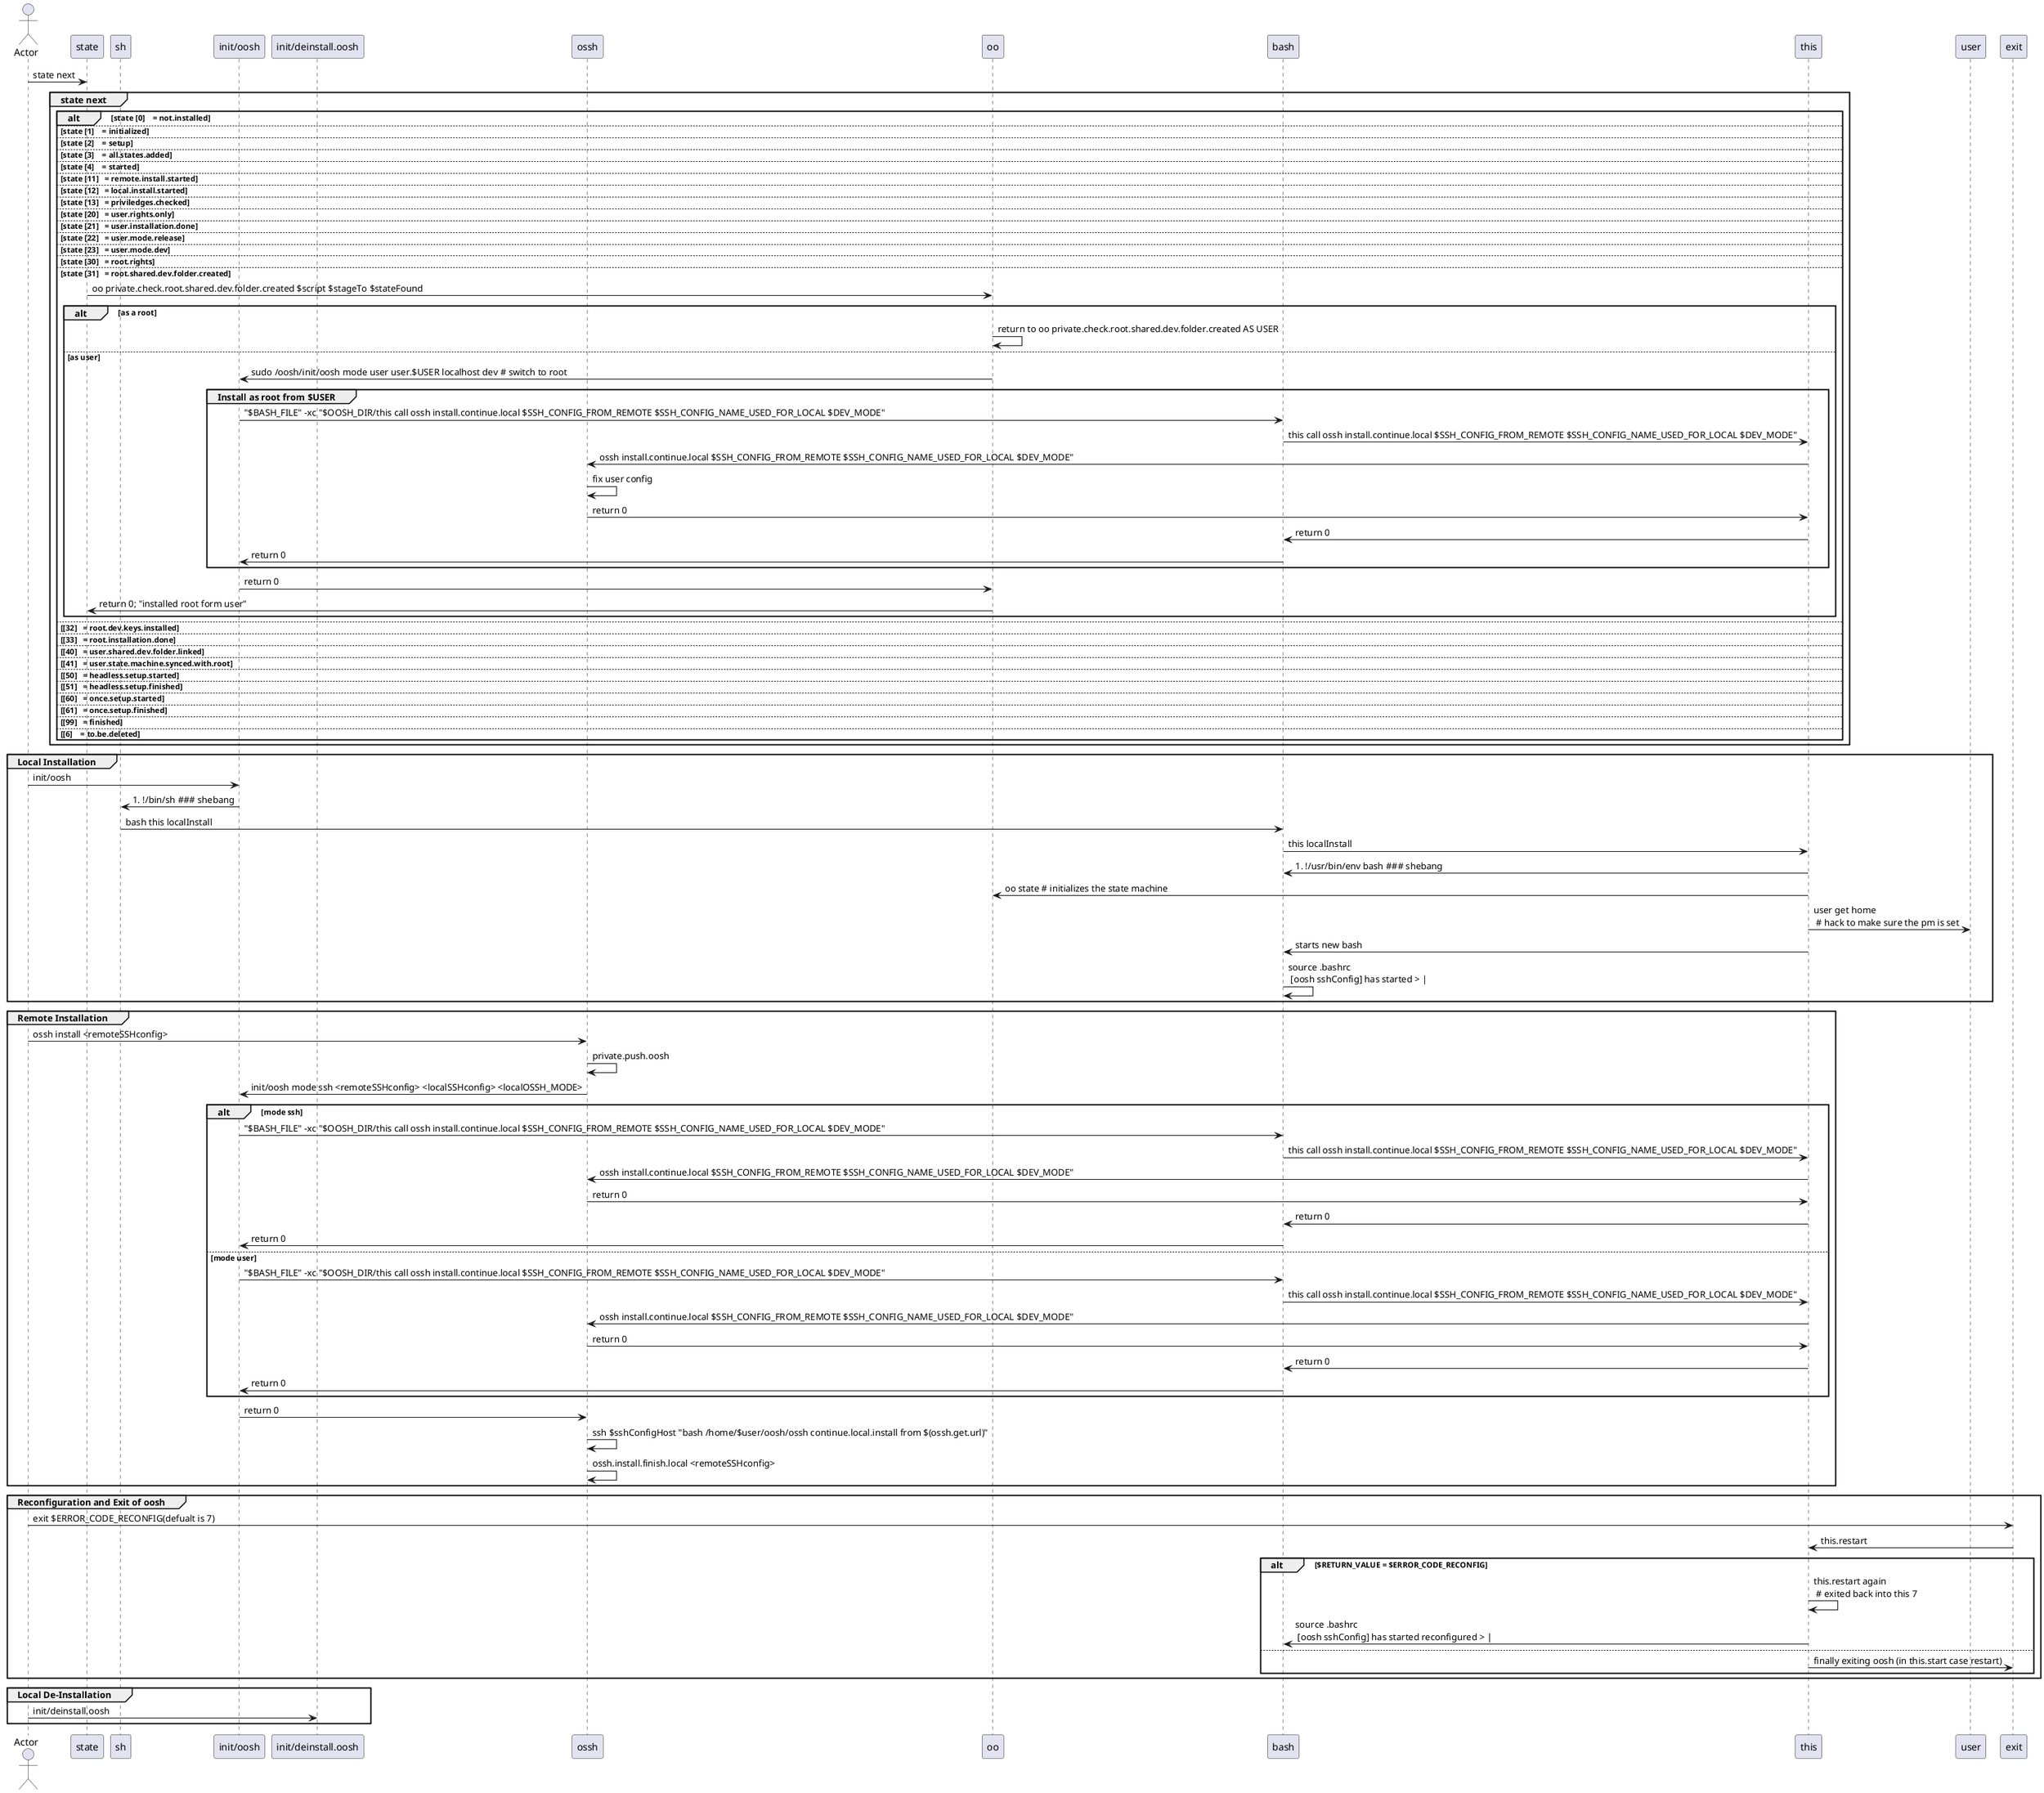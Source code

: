 @startuml
actor Actor as a
participant state
participant sh
participant "init/oosh" as oosh 
participant "init/deinstall.oosh" as deinstall.oosh 
participant ossh
participant oo
participant bash
participant this

a -> state: state next
group state next
    alt state [0]    = not.installed
    else state [1]    = initialized
    else state [2]    = setup
    else state [3]    = all.states.added
    else state [4]    = started
    else state [11]   = remote.install.started
    else state [12]   = local.install.started
    else state [13]   = priviledges.checked
    else state [20]   = user.rights.only
    else state [21]   = user.installation.done
    else state [22]   = user.mode.release
    else state [23]   = user.mode.dev
    else state [30]   = root.rights
    else state [31]   = root.shared.dev.folder.created
        state -> oo: oo private.check.root.shared.dev.folder.created $script $stageTo $stateFound
        alt as a root
            oo -> oo: return to oo private.check.root.shared.dev.folder.created AS USER
        else as user
            oo -> oosh: sudo ~/oosh/init/oosh mode user user.$USER localhost dev # switch to root
            group Install as root from $USER
                    oosh -> bash: "$BASH_FILE" -xc "$OOSH_DIR/this call ossh install.continue.local $SSH_CONFIG_FROM_REMOTE $SSH_CONFIG_NAME_USED_FOR_LOCAL $DEV_MODE"
                    bash -> this: this call ossh install.continue.local $SSH_CONFIG_FROM_REMOTE $SSH_CONFIG_NAME_USED_FOR_LOCAL $DEV_MODE"
                    this -> ossh: ossh install.continue.local $SSH_CONFIG_FROM_REMOTE $SSH_CONFIG_NAME_USED_FOR_LOCAL $DEV_MODE"
                    ossh -> ossh: fix user config
                    ossh -> this: return 0
                    this -> bash: return 0
                    bash -> oosh: return 0
            end
            oosh -> oo: return 0
            oo -> state: return 0; "installed root form user"
        end
    else [32]   = root.dev.keys.installed
    else [33]   = root.installation.done
    else [40]   = user.shared.dev.folder.linked
    else [41]   = user.state.machine.synced.with.root
    else [50]   = headless.setup.started
    else [51]   = headless.setup.finished
    else [60]   = once.setup.started
    else [61]   = once.setup.finished
    else [99]   = finished
    else [6]    = to.be.deleted
    end
end

group Local Installation
    a -> oosh: init/oosh
    oosh -> sh: #!/bin/sh ### shebang
    sh -> bash: bash this localInstall
    bash -> this: this localInstall
    this -> bash: #!/usr/bin/env bash ### shebang
    this -> oo: oo state # initializes the state machine
    this -> user: user get home \n # hack to make sure the pm is set
    this -> bash: starts new bash
    bash -> bash: source .bashrc \n [oosh sshConfig] has started > |
end
group Remote Installation

    a -> ossh: ossh install <remoteSSHconfig> 

    ossh -> ossh: private.push.oosh
    ossh -> oosh: init/oosh mode ssh <remoteSSHconfig> <localSSHconfig> <localOSSH_MODE>
    alt mode ssh
        oosh -> bash: "$BASH_FILE" -xc "$OOSH_DIR/this call ossh install.continue.local $SSH_CONFIG_FROM_REMOTE $SSH_CONFIG_NAME_USED_FOR_LOCAL $DEV_MODE"
        bash -> this: this call ossh install.continue.local $SSH_CONFIG_FROM_REMOTE $SSH_CONFIG_NAME_USED_FOR_LOCAL $DEV_MODE"
        this -> ossh: ossh install.continue.local $SSH_CONFIG_FROM_REMOTE $SSH_CONFIG_NAME_USED_FOR_LOCAL $DEV_MODE"
        ossh -> this: return 0
        this -> bash: return 0
        bash -> oosh: return 0
    else mode user
        oosh -> bash: "$BASH_FILE" -xc "$OOSH_DIR/this call ossh install.continue.local $SSH_CONFIG_FROM_REMOTE $SSH_CONFIG_NAME_USED_FOR_LOCAL $DEV_MODE"
        bash -> this: this call ossh install.continue.local $SSH_CONFIG_FROM_REMOTE $SSH_CONFIG_NAME_USED_FOR_LOCAL $DEV_MODE"
        this -> ossh: ossh install.continue.local $SSH_CONFIG_FROM_REMOTE $SSH_CONFIG_NAME_USED_FOR_LOCAL $DEV_MODE"
        ossh -> this: return 0
        this -> bash: return 0
        bash -> oosh: return 0
    end
    oosh -> ossh: return 0
    
    ossh -> ossh: ssh $sshConfigHost "bash /home/$user/oosh/ossh continue.local.install from $(ossh.get.url)"
    ossh -> ossh: ossh.install.finish.local <remoteSSHconfig>
end
group Reconfiguration and Exit of oosh
    a -> exit: exit $ERROR_CODE_RECONFIG(defualt is 7)
    exit -> this: this.restart
    alt $RETURN_VALUE = $ERROR_CODE_RECONFIG
        this -> this: this.restart again \n # exited back into this 7
        this -> bash: source .bashrc \n [oosh sshConfig] has started reconfigured > |
    else
        this -> exit: finally exiting oosh (in this.start case restart)
    end
end
group Local De-Installation
    a -> deinstall.oosh: init/deinstall.oosh
end
@enduml